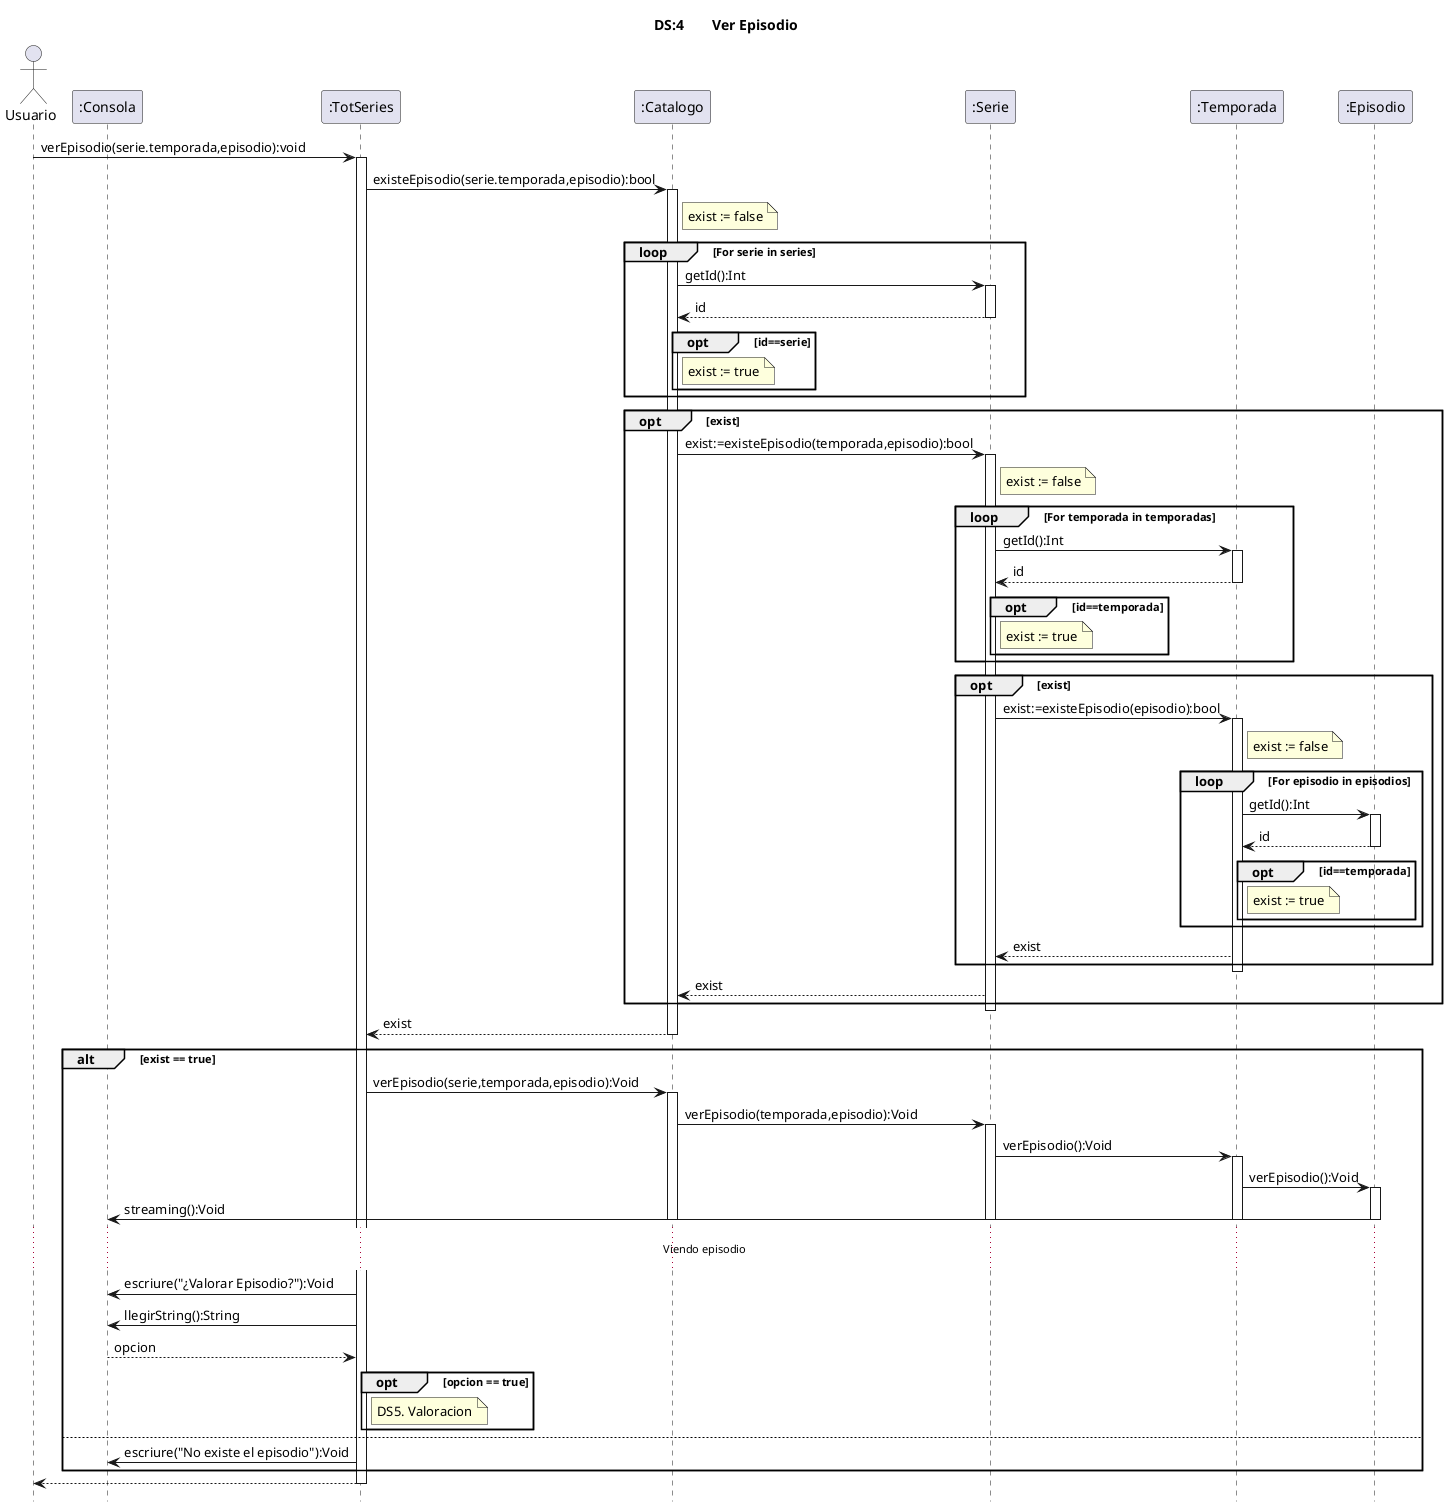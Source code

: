 @startuml
title	DS:4	Ver Episodio
hide	footbox

actor	Usuario
participant ":Consola" as Consola
participant ":TotSeries" as TotSeries
participant ":Catalogo" as Catalogo
participant ":Serie" as Serie
participant ":Temporada" as Temporada
participant ":Episodio" as Episodio

Usuario -> TotSeries:verEpisodio(serie.temporada,episodio):void
activate TotSeries
TotSeries -> Catalogo:existeEpisodio(serie.temporada,episodio):bool


activate Catalogo 
note right Catalogo
        exist := false
    end note
loop For serie in series

    Catalogo -> Serie:getId():Int
    activate Serie
    Serie --> Catalogo:id
    deactivate Serie


    opt id==serie
        note right Catalogo
            exist := true
        end note
    end opt
end loop
'
opt exist
    Catalogo -> Serie:exist:=existeEpisodio(temporada,episodio):bool
    activate Serie
    note right Serie
        exist := false
    end note
    
    loop For temporada in temporadas
        Serie -> Temporada:getId():Int
        activate Temporada
        Temporada --> Serie:id
        deactivate Temporada

        opt id==temporada
            note right Serie
                exist := true
            end note
        end opt
    end loop
'
    opt exist
        Serie -> Temporada:exist:=existeEpisodio(episodio):bool
        activate Temporada
        note right Temporada
            exist := false
        end note

        loop For episodio in episodios
            Temporada -> Episodio:getId():Int
            activate Episodio
            Episodio --> Temporada:id
            deactivate Episodio


            opt id==temporada
                note right Temporada
                    exist := true
                end note
            end opt
        end loop
        Temporada --> Serie:exist
    end opt
    deactivate Temporada
    Serie --> Catalogo:exist
end opt
'
deactivate Serie
Catalogo --> TotSeries:exist
deactivate Catalogo
'
alt exist == true
    TotSeries -> Catalogo:verEpisodio(serie,temporada,episodio):Void
    activate Catalogo
    Catalogo -> Serie:verEpisodio(temporada,episodio):Void
    activate Serie
    Serie -> Temporada:verEpisodio():Void
    activate Temporada
    Temporada->Episodio:verEpisodio():Void
    activate Episodio
    Episodio->Consola:streaming():Void
    deactivate Episodio
    deactivate Temporada
    deactivate Serie
    deactivate Catalogo
    ... Viendo episodio ...
    TotSeries->Consola:escriure("¿Valorar Episodio?"):Void
    TotSeries -> Consola:llegirString():String
    Consola --> TotSeries:opcion


    opt opcion == true
        note right TotSeries
        DS5. Valoracion
        end note
     end opt
else 
TotSeries->Consola:escriure("No existe el episodio"):Void
end alt

TotSeries -->Usuario
deactivate TotSeries

@enduml
